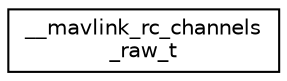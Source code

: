 digraph "Graphical Class Hierarchy"
{
 // INTERACTIVE_SVG=YES
  edge [fontname="Helvetica",fontsize="10",labelfontname="Helvetica",labelfontsize="10"];
  node [fontname="Helvetica",fontsize="10",shape=record];
  rankdir="LR";
  Node1 [label="__mavlink_rc_channels\l_raw_t",height=0.2,width=0.4,color="black", fillcolor="white", style="filled",URL="$struct____mavlink__rc__channels__raw__t.html"];
}
